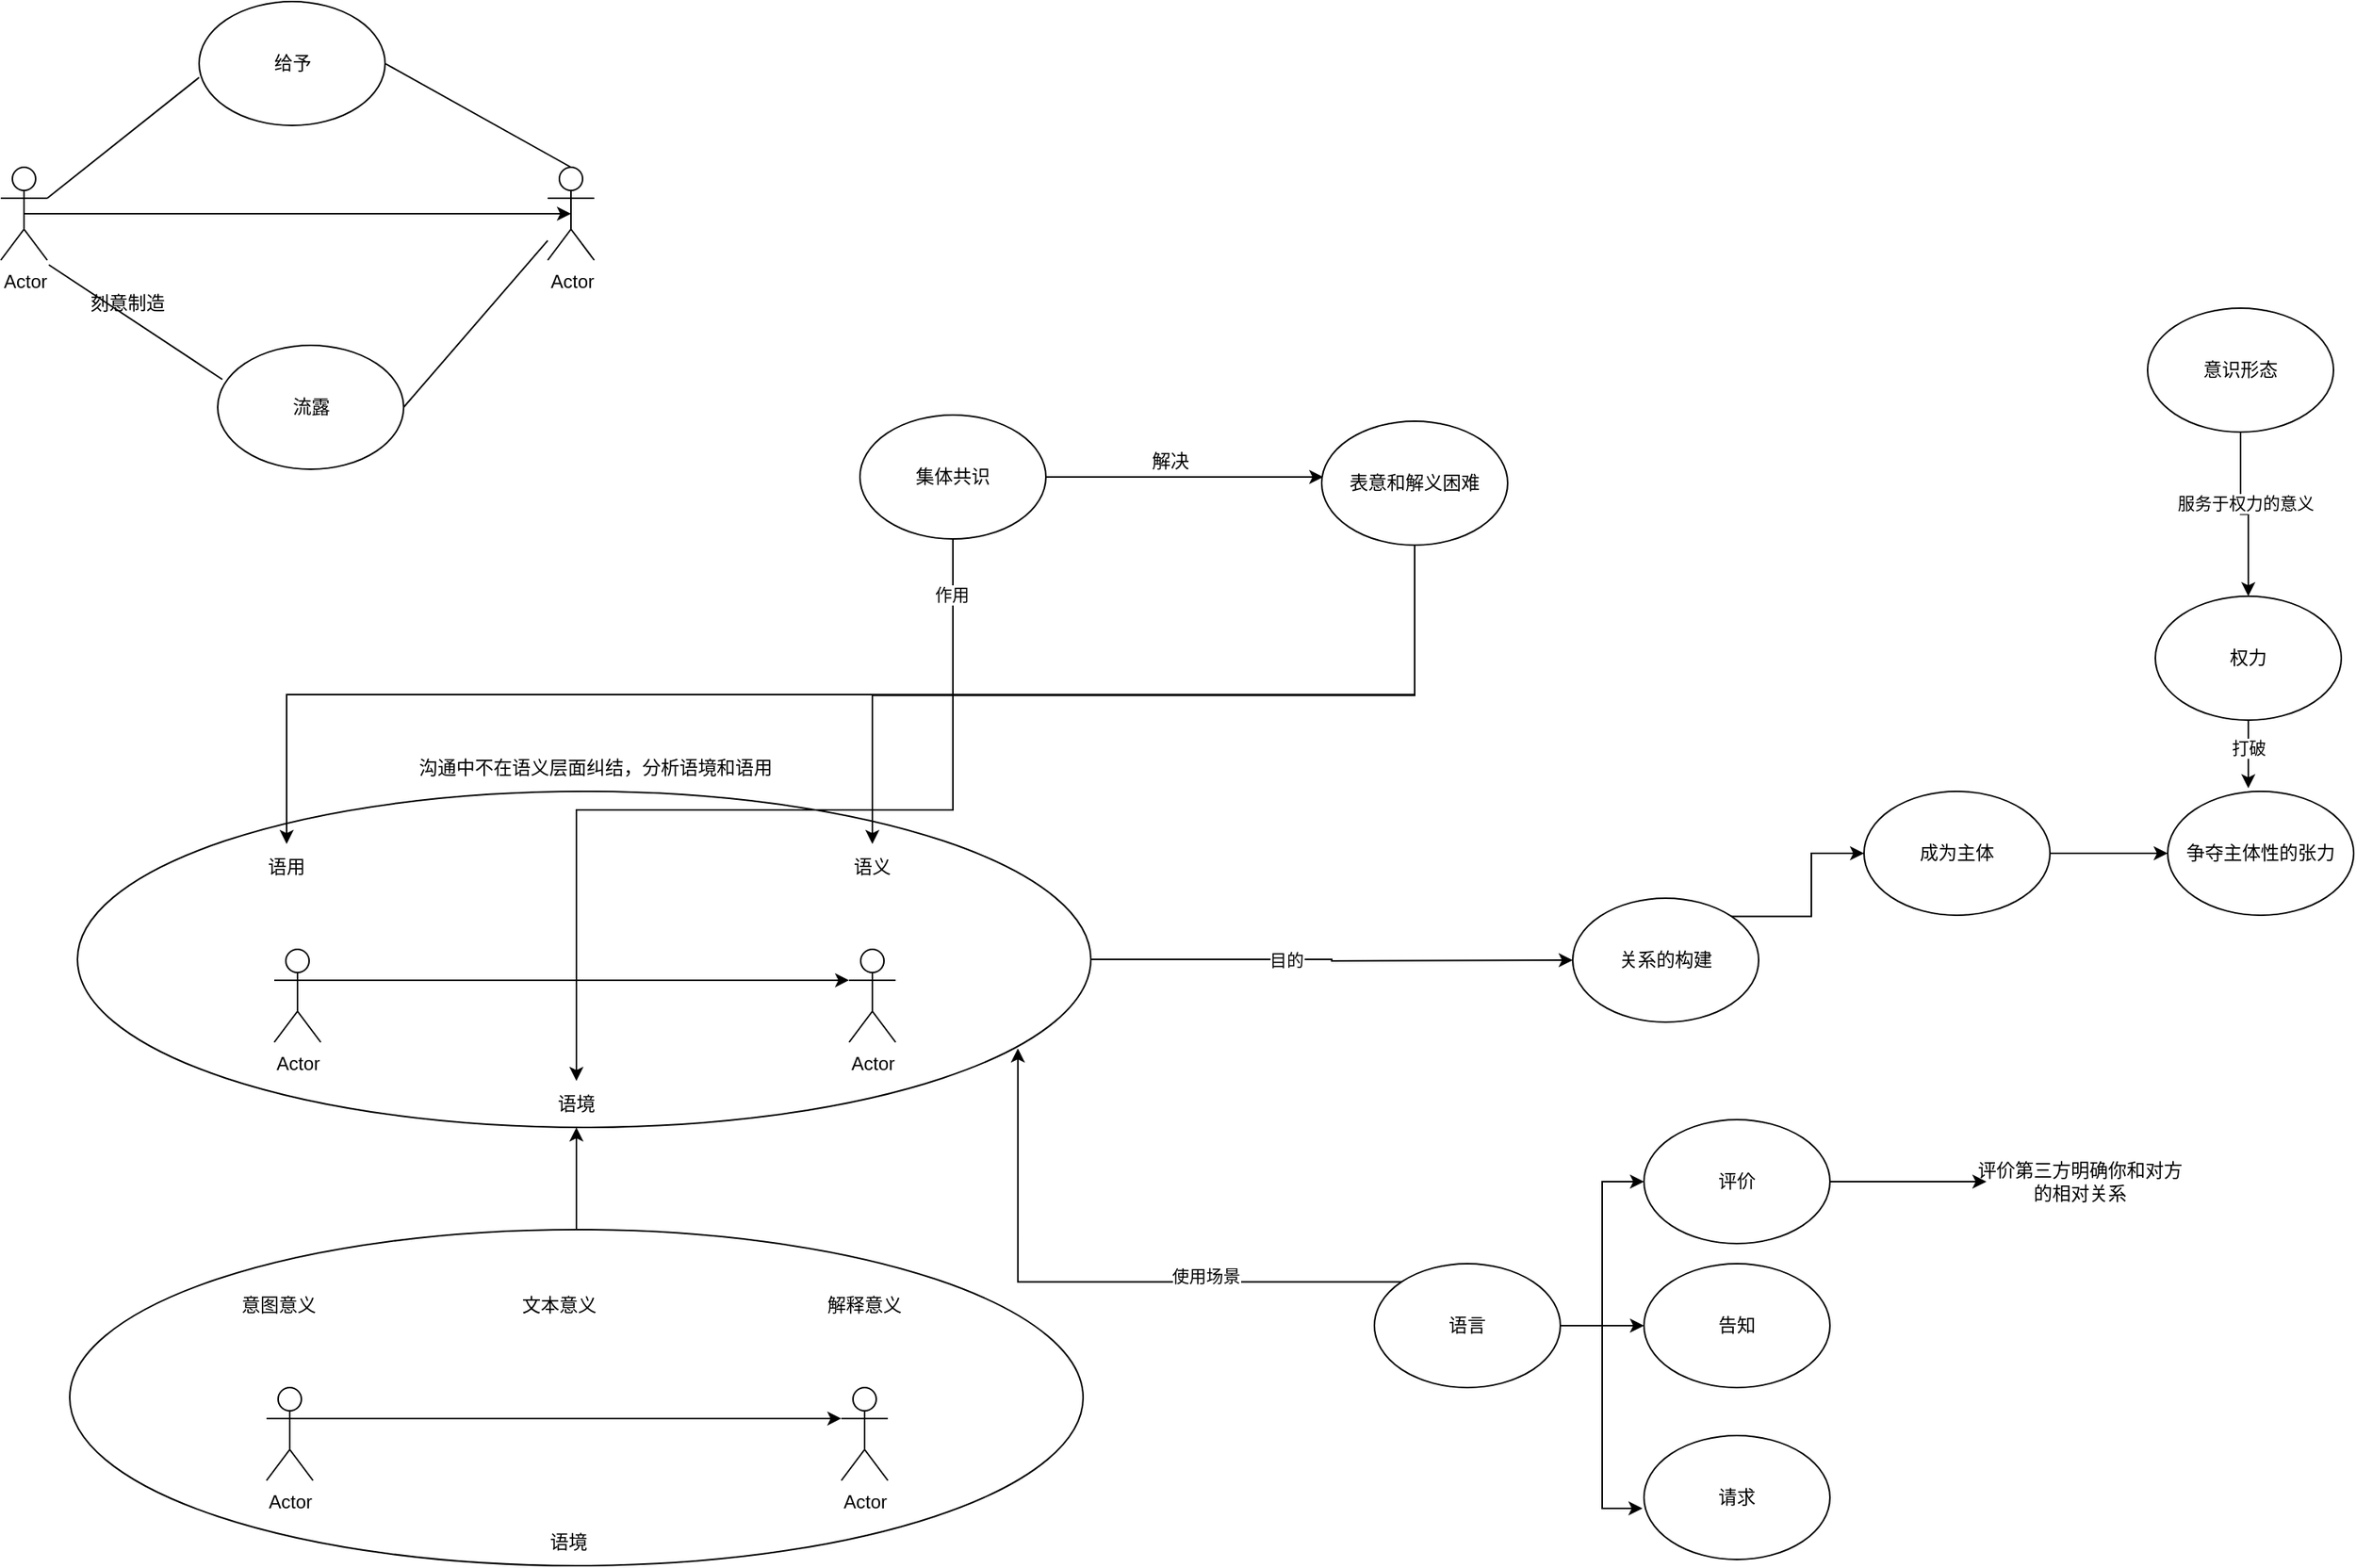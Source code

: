 <mxfile version="26.2.14">
  <diagram name="第 1 页" id="Piw5T7MXbblmhNBR5o4A">
    <mxGraphModel dx="2465" dy="1143" grid="0" gridSize="10" guides="1" tooltips="1" connect="1" arrows="1" fold="1" page="0" pageScale="1" pageWidth="827" pageHeight="1169" math="0" shadow="0">
      <root>
        <mxCell id="0" />
        <mxCell id="1" parent="0" />
        <mxCell id="XfJyNjeOXQn5qkBohxfI-43" style="edgeStyle=orthogonalEdgeStyle;rounded=0;orthogonalLoop=1;jettySize=auto;html=1;exitX=0.5;exitY=0;exitDx=0;exitDy=0;entryX=0.5;entryY=1;entryDx=0;entryDy=0;" edge="1" parent="1" source="XfJyNjeOXQn5qkBohxfI-26" target="XfJyNjeOXQn5qkBohxfI-35">
          <mxGeometry relative="1" as="geometry" />
        </mxCell>
        <mxCell id="XfJyNjeOXQn5qkBohxfI-26" value="" style="ellipse;whiteSpace=wrap;html=1;" vertex="1" parent="1">
          <mxGeometry x="-597" y="721" width="654" height="217" as="geometry" />
        </mxCell>
        <mxCell id="XfJyNjeOXQn5qkBohxfI-1" value="Actor" style="shape=umlActor;verticalLabelPosition=bottom;verticalAlign=top;html=1;outlineConnect=0;" vertex="1" parent="1">
          <mxGeometry x="-641.5" y="35" width="30" height="60" as="geometry" />
        </mxCell>
        <mxCell id="XfJyNjeOXQn5qkBohxfI-5" value="Actor" style="shape=umlActor;verticalLabelPosition=bottom;verticalAlign=top;html=1;outlineConnect=0;" vertex="1" parent="1">
          <mxGeometry x="-288.5" y="35" width="30" height="60" as="geometry" />
        </mxCell>
        <mxCell id="XfJyNjeOXQn5qkBohxfI-6" value="给予" style="ellipse;whiteSpace=wrap;html=1;" vertex="1" parent="1">
          <mxGeometry x="-513.5" y="-72" width="120" height="80" as="geometry" />
        </mxCell>
        <mxCell id="XfJyNjeOXQn5qkBohxfI-7" value="流露" style="ellipse;whiteSpace=wrap;html=1;" vertex="1" parent="1">
          <mxGeometry x="-501.5" y="150" width="120" height="80" as="geometry" />
        </mxCell>
        <mxCell id="XfJyNjeOXQn5qkBohxfI-8" value="" style="endArrow=none;html=1;rounded=0;entryX=0;entryY=0.613;entryDx=0;entryDy=0;entryPerimeter=0;exitX=1;exitY=0.333;exitDx=0;exitDy=0;exitPerimeter=0;" edge="1" parent="1" source="XfJyNjeOXQn5qkBohxfI-1" target="XfJyNjeOXQn5qkBohxfI-6">
          <mxGeometry width="50" height="50" relative="1" as="geometry">
            <mxPoint x="-591.5" y="41" as="sourcePoint" />
            <mxPoint x="-541.5" y="-9" as="targetPoint" />
          </mxGeometry>
        </mxCell>
        <mxCell id="XfJyNjeOXQn5qkBohxfI-13" value="" style="endArrow=none;html=1;rounded=0;exitX=0.025;exitY=0.275;exitDx=0;exitDy=0;exitPerimeter=0;" edge="1" parent="1" source="XfJyNjeOXQn5qkBohxfI-7">
          <mxGeometry width="50" height="50" relative="1" as="geometry">
            <mxPoint x="-613.5" y="158" as="sourcePoint" />
            <mxPoint x="-610.5" y="98" as="targetPoint" />
          </mxGeometry>
        </mxCell>
        <mxCell id="XfJyNjeOXQn5qkBohxfI-15" style="edgeStyle=orthogonalEdgeStyle;rounded=0;orthogonalLoop=1;jettySize=auto;html=1;exitX=0.5;exitY=0.5;exitDx=0;exitDy=0;exitPerimeter=0;entryX=0.5;entryY=0.5;entryDx=0;entryDy=0;entryPerimeter=0;" edge="1" parent="1" source="XfJyNjeOXQn5qkBohxfI-1" target="XfJyNjeOXQn5qkBohxfI-5">
          <mxGeometry relative="1" as="geometry" />
        </mxCell>
        <mxCell id="XfJyNjeOXQn5qkBohxfI-17" value="" style="endArrow=none;html=1;rounded=0;entryX=1;entryY=0.5;entryDx=0;entryDy=0;exitX=0.5;exitY=0;exitDx=0;exitDy=0;exitPerimeter=0;" edge="1" parent="1" source="XfJyNjeOXQn5qkBohxfI-5" target="XfJyNjeOXQn5qkBohxfI-6">
          <mxGeometry width="50" height="50" relative="1" as="geometry">
            <mxPoint x="-362.5" y="14" as="sourcePoint" />
            <mxPoint x="-312.5" y="-36" as="targetPoint" />
          </mxGeometry>
        </mxCell>
        <mxCell id="XfJyNjeOXQn5qkBohxfI-18" value="" style="endArrow=none;html=1;rounded=0;" edge="1" parent="1" target="XfJyNjeOXQn5qkBohxfI-5">
          <mxGeometry width="50" height="50" relative="1" as="geometry">
            <mxPoint x="-381.5" y="190" as="sourcePoint" />
            <mxPoint x="-331.5" y="140" as="targetPoint" />
          </mxGeometry>
        </mxCell>
        <mxCell id="XfJyNjeOXQn5qkBohxfI-19" value="刻意制造" style="text;html=1;align=center;verticalAlign=middle;resizable=0;points=[];autosize=1;strokeColor=none;fillColor=none;" vertex="1" parent="1">
          <mxGeometry x="-593.5" y="110" width="66" height="26" as="geometry" />
        </mxCell>
        <mxCell id="XfJyNjeOXQn5qkBohxfI-20" value="Actor" style="shape=umlActor;verticalLabelPosition=bottom;verticalAlign=top;html=1;outlineConnect=0;" vertex="1" parent="1">
          <mxGeometry x="-470" y="823" width="30" height="60" as="geometry" />
        </mxCell>
        <mxCell id="XfJyNjeOXQn5qkBohxfI-21" value="Actor" style="shape=umlActor;verticalLabelPosition=bottom;verticalAlign=top;html=1;outlineConnect=0;" vertex="1" parent="1">
          <mxGeometry x="-99" y="823" width="30" height="60" as="geometry" />
        </mxCell>
        <mxCell id="XfJyNjeOXQn5qkBohxfI-22" style="edgeStyle=orthogonalEdgeStyle;rounded=0;orthogonalLoop=1;jettySize=auto;html=1;exitX=1;exitY=0.333;exitDx=0;exitDy=0;exitPerimeter=0;entryX=0;entryY=0.333;entryDx=0;entryDy=0;entryPerimeter=0;" edge="1" parent="1" source="XfJyNjeOXQn5qkBohxfI-20" target="XfJyNjeOXQn5qkBohxfI-21">
          <mxGeometry relative="1" as="geometry" />
        </mxCell>
        <mxCell id="XfJyNjeOXQn5qkBohxfI-23" value="文本意义" style="text;html=1;align=center;verticalAlign=middle;whiteSpace=wrap;rounded=0;" vertex="1" parent="1">
          <mxGeometry x="-311" y="755" width="60" height="30" as="geometry" />
        </mxCell>
        <mxCell id="XfJyNjeOXQn5qkBohxfI-24" value="意图意义" style="text;html=1;align=center;verticalAlign=middle;whiteSpace=wrap;rounded=0;" vertex="1" parent="1">
          <mxGeometry x="-492" y="755" width="60" height="30" as="geometry" />
        </mxCell>
        <mxCell id="XfJyNjeOXQn5qkBohxfI-25" value="解释意义" style="text;html=1;align=center;verticalAlign=middle;whiteSpace=wrap;rounded=0;" vertex="1" parent="1">
          <mxGeometry x="-114" y="755" width="60" height="30" as="geometry" />
        </mxCell>
        <mxCell id="XfJyNjeOXQn5qkBohxfI-27" value="语境" style="text;html=1;align=center;verticalAlign=middle;whiteSpace=wrap;rounded=0;" vertex="1" parent="1">
          <mxGeometry x="-305" y="908" width="60" height="30" as="geometry" />
        </mxCell>
        <mxCell id="XfJyNjeOXQn5qkBohxfI-50" style="edgeStyle=orthogonalEdgeStyle;rounded=0;orthogonalLoop=1;jettySize=auto;html=1;exitX=1;exitY=0.5;exitDx=0;exitDy=0;" edge="1" parent="1" source="XfJyNjeOXQn5qkBohxfI-28">
          <mxGeometry relative="1" as="geometry">
            <mxPoint x="373" y="547" as="targetPoint" />
          </mxGeometry>
        </mxCell>
        <mxCell id="XfJyNjeOXQn5qkBohxfI-51" value="目的" style="edgeLabel;html=1;align=center;verticalAlign=middle;resizable=0;points=[];" vertex="1" connectable="0" parent="XfJyNjeOXQn5qkBohxfI-50">
          <mxGeometry x="-0.192" relative="1" as="geometry">
            <mxPoint as="offset" />
          </mxGeometry>
        </mxCell>
        <mxCell id="XfJyNjeOXQn5qkBohxfI-28" value="" style="ellipse;whiteSpace=wrap;html=1;" vertex="1" parent="1">
          <mxGeometry x="-592" y="438" width="654" height="217" as="geometry" />
        </mxCell>
        <mxCell id="XfJyNjeOXQn5qkBohxfI-29" value="Actor" style="shape=umlActor;verticalLabelPosition=bottom;verticalAlign=top;html=1;outlineConnect=0;" vertex="1" parent="1">
          <mxGeometry x="-465" y="540" width="30" height="60" as="geometry" />
        </mxCell>
        <mxCell id="XfJyNjeOXQn5qkBohxfI-30" value="Actor" style="shape=umlActor;verticalLabelPosition=bottom;verticalAlign=top;html=1;outlineConnect=0;" vertex="1" parent="1">
          <mxGeometry x="-94" y="540" width="30" height="60" as="geometry" />
        </mxCell>
        <mxCell id="XfJyNjeOXQn5qkBohxfI-31" style="edgeStyle=orthogonalEdgeStyle;rounded=0;orthogonalLoop=1;jettySize=auto;html=1;exitX=1;exitY=0.333;exitDx=0;exitDy=0;exitPerimeter=0;entryX=0;entryY=0.333;entryDx=0;entryDy=0;entryPerimeter=0;" edge="1" parent="1" source="XfJyNjeOXQn5qkBohxfI-29" target="XfJyNjeOXQn5qkBohxfI-30">
          <mxGeometry relative="1" as="geometry" />
        </mxCell>
        <mxCell id="XfJyNjeOXQn5qkBohxfI-33" value="语用" style="text;html=1;align=center;verticalAlign=middle;whiteSpace=wrap;rounded=0;" vertex="1" parent="1">
          <mxGeometry x="-487" y="472" width="60" height="30" as="geometry" />
        </mxCell>
        <mxCell id="XfJyNjeOXQn5qkBohxfI-34" value="语义" style="text;html=1;align=center;verticalAlign=middle;whiteSpace=wrap;rounded=0;" vertex="1" parent="1">
          <mxGeometry x="-109" y="472" width="60" height="30" as="geometry" />
        </mxCell>
        <mxCell id="XfJyNjeOXQn5qkBohxfI-35" value="语境" style="text;html=1;align=center;verticalAlign=middle;whiteSpace=wrap;rounded=0;" vertex="1" parent="1">
          <mxGeometry x="-300" y="625" width="60" height="30" as="geometry" />
        </mxCell>
        <mxCell id="XfJyNjeOXQn5qkBohxfI-36" value="沟通中不在语义层面纠结，分析语境和语用" style="text;html=1;align=center;verticalAlign=middle;whiteSpace=wrap;rounded=0;" vertex="1" parent="1">
          <mxGeometry x="-421" y="408" width="327" height="30" as="geometry" />
        </mxCell>
        <mxCell id="XfJyNjeOXQn5qkBohxfI-38" style="edgeStyle=orthogonalEdgeStyle;rounded=0;orthogonalLoop=1;jettySize=auto;html=1;exitX=1;exitY=0.5;exitDx=0;exitDy=0;" edge="1" parent="1" source="XfJyNjeOXQn5qkBohxfI-37">
          <mxGeometry relative="1" as="geometry">
            <mxPoint x="212" y="235" as="targetPoint" />
          </mxGeometry>
        </mxCell>
        <mxCell id="XfJyNjeOXQn5qkBohxfI-47" style="edgeStyle=orthogonalEdgeStyle;rounded=0;orthogonalLoop=1;jettySize=auto;html=1;exitX=0.5;exitY=1;exitDx=0;exitDy=0;" edge="1" parent="1" source="XfJyNjeOXQn5qkBohxfI-37" target="XfJyNjeOXQn5qkBohxfI-35">
          <mxGeometry relative="1" as="geometry" />
        </mxCell>
        <mxCell id="XfJyNjeOXQn5qkBohxfI-48" value="作用" style="edgeLabel;html=1;align=center;verticalAlign=middle;resizable=0;points=[];" vertex="1" connectable="0" parent="XfJyNjeOXQn5qkBohxfI-47">
          <mxGeometry x="-0.879" y="-1" relative="1" as="geometry">
            <mxPoint as="offset" />
          </mxGeometry>
        </mxCell>
        <mxCell id="XfJyNjeOXQn5qkBohxfI-37" value="集体共识" style="ellipse;whiteSpace=wrap;html=1;" vertex="1" parent="1">
          <mxGeometry x="-87" y="195" width="120" height="80" as="geometry" />
        </mxCell>
        <mxCell id="XfJyNjeOXQn5qkBohxfI-39" value="解决" style="text;html=1;align=center;verticalAlign=middle;resizable=0;points=[];autosize=1;strokeColor=none;fillColor=none;" vertex="1" parent="1">
          <mxGeometry x="92" y="212" width="42" height="26" as="geometry" />
        </mxCell>
        <mxCell id="XfJyNjeOXQn5qkBohxfI-45" style="edgeStyle=orthogonalEdgeStyle;rounded=0;orthogonalLoop=1;jettySize=auto;html=1;exitX=0.5;exitY=1;exitDx=0;exitDy=0;" edge="1" parent="1" source="XfJyNjeOXQn5qkBohxfI-40" target="XfJyNjeOXQn5qkBohxfI-34">
          <mxGeometry relative="1" as="geometry">
            <Array as="points">
              <mxPoint x="271" y="376" />
              <mxPoint x="-79" y="376" />
            </Array>
          </mxGeometry>
        </mxCell>
        <mxCell id="XfJyNjeOXQn5qkBohxfI-46" style="edgeStyle=orthogonalEdgeStyle;rounded=0;orthogonalLoop=1;jettySize=auto;html=1;exitX=0.5;exitY=1;exitDx=0;exitDy=0;entryX=0.5;entryY=0;entryDx=0;entryDy=0;" edge="1" parent="1" source="XfJyNjeOXQn5qkBohxfI-40" target="XfJyNjeOXQn5qkBohxfI-33">
          <mxGeometry relative="1" as="geometry" />
        </mxCell>
        <mxCell id="XfJyNjeOXQn5qkBohxfI-40" value="表意和解义困难" style="ellipse;whiteSpace=wrap;html=1;" vertex="1" parent="1">
          <mxGeometry x="211" y="199" width="120" height="80" as="geometry" />
        </mxCell>
        <mxCell id="XfJyNjeOXQn5qkBohxfI-54" style="edgeStyle=orthogonalEdgeStyle;rounded=0;orthogonalLoop=1;jettySize=auto;html=1;exitX=1;exitY=0;exitDx=0;exitDy=0;" edge="1" parent="1" source="XfJyNjeOXQn5qkBohxfI-52" target="XfJyNjeOXQn5qkBohxfI-53">
          <mxGeometry relative="1" as="geometry" />
        </mxCell>
        <mxCell id="XfJyNjeOXQn5qkBohxfI-52" value="关系的构建" style="ellipse;whiteSpace=wrap;html=1;" vertex="1" parent="1">
          <mxGeometry x="373" y="507" width="120" height="80" as="geometry" />
        </mxCell>
        <mxCell id="XfJyNjeOXQn5qkBohxfI-56" style="edgeStyle=orthogonalEdgeStyle;rounded=0;orthogonalLoop=1;jettySize=auto;html=1;exitX=1;exitY=0.5;exitDx=0;exitDy=0;entryX=0;entryY=0.5;entryDx=0;entryDy=0;" edge="1" parent="1" source="XfJyNjeOXQn5qkBohxfI-53" target="XfJyNjeOXQn5qkBohxfI-55">
          <mxGeometry relative="1" as="geometry" />
        </mxCell>
        <mxCell id="XfJyNjeOXQn5qkBohxfI-53" value="成为主体" style="ellipse;whiteSpace=wrap;html=1;" vertex="1" parent="1">
          <mxGeometry x="561" y="438" width="120" height="80" as="geometry" />
        </mxCell>
        <mxCell id="XfJyNjeOXQn5qkBohxfI-55" value="争夺主体性的张力" style="ellipse;whiteSpace=wrap;html=1;" vertex="1" parent="1">
          <mxGeometry x="757" y="438" width="120" height="80" as="geometry" />
        </mxCell>
        <mxCell id="XfJyNjeOXQn5qkBohxfI-58" style="edgeStyle=orthogonalEdgeStyle;rounded=0;orthogonalLoop=1;jettySize=auto;html=1;exitX=0.5;exitY=1;exitDx=0;exitDy=0;" edge="1" parent="1" source="XfJyNjeOXQn5qkBohxfI-57">
          <mxGeometry relative="1" as="geometry">
            <mxPoint x="809" y="436" as="targetPoint" />
          </mxGeometry>
        </mxCell>
        <mxCell id="XfJyNjeOXQn5qkBohxfI-59" value="打破" style="edgeLabel;html=1;align=center;verticalAlign=middle;resizable=0;points=[];" vertex="1" connectable="0" parent="XfJyNjeOXQn5qkBohxfI-58">
          <mxGeometry x="-0.191" relative="1" as="geometry">
            <mxPoint as="offset" />
          </mxGeometry>
        </mxCell>
        <mxCell id="XfJyNjeOXQn5qkBohxfI-57" value="权力" style="ellipse;whiteSpace=wrap;html=1;" vertex="1" parent="1">
          <mxGeometry x="749" y="312" width="120" height="80" as="geometry" />
        </mxCell>
        <mxCell id="XfJyNjeOXQn5qkBohxfI-61" style="edgeStyle=orthogonalEdgeStyle;rounded=0;orthogonalLoop=1;jettySize=auto;html=1;" edge="1" parent="1" source="XfJyNjeOXQn5qkBohxfI-60" target="XfJyNjeOXQn5qkBohxfI-57">
          <mxGeometry relative="1" as="geometry" />
        </mxCell>
        <mxCell id="XfJyNjeOXQn5qkBohxfI-62" value="服务于权力的意义" style="edgeLabel;html=1;align=center;verticalAlign=middle;resizable=0;points=[];" vertex="1" connectable="0" parent="XfJyNjeOXQn5qkBohxfI-61">
          <mxGeometry x="-0.171" y="3" relative="1" as="geometry">
            <mxPoint as="offset" />
          </mxGeometry>
        </mxCell>
        <mxCell id="XfJyNjeOXQn5qkBohxfI-60" value="意识形态" style="ellipse;whiteSpace=wrap;html=1;" vertex="1" parent="1">
          <mxGeometry x="744" y="126" width="120" height="80" as="geometry" />
        </mxCell>
        <mxCell id="XfJyNjeOXQn5qkBohxfI-69" style="edgeStyle=orthogonalEdgeStyle;rounded=0;orthogonalLoop=1;jettySize=auto;html=1;exitX=1;exitY=0.5;exitDx=0;exitDy=0;entryX=0;entryY=0.5;entryDx=0;entryDy=0;" edge="1" parent="1" source="XfJyNjeOXQn5qkBohxfI-63" target="XfJyNjeOXQn5qkBohxfI-66">
          <mxGeometry relative="1" as="geometry">
            <Array as="points">
              <mxPoint x="392" y="783" />
              <mxPoint x="392" y="690" />
            </Array>
          </mxGeometry>
        </mxCell>
        <mxCell id="XfJyNjeOXQn5qkBohxfI-70" style="edgeStyle=orthogonalEdgeStyle;rounded=0;orthogonalLoop=1;jettySize=auto;html=1;exitX=1;exitY=0.5;exitDx=0;exitDy=0;" edge="1" parent="1" source="XfJyNjeOXQn5qkBohxfI-63" target="XfJyNjeOXQn5qkBohxfI-67">
          <mxGeometry relative="1" as="geometry" />
        </mxCell>
        <mxCell id="XfJyNjeOXQn5qkBohxfI-63" value="语言" style="ellipse;whiteSpace=wrap;html=1;" vertex="1" parent="1">
          <mxGeometry x="245" y="743" width="120" height="80" as="geometry" />
        </mxCell>
        <mxCell id="XfJyNjeOXQn5qkBohxfI-64" style="edgeStyle=orthogonalEdgeStyle;rounded=0;orthogonalLoop=1;jettySize=auto;html=1;exitX=0;exitY=0;exitDx=0;exitDy=0;entryX=0.928;entryY=0.765;entryDx=0;entryDy=0;entryPerimeter=0;" edge="1" parent="1" source="XfJyNjeOXQn5qkBohxfI-63" target="XfJyNjeOXQn5qkBohxfI-28">
          <mxGeometry relative="1" as="geometry" />
        </mxCell>
        <mxCell id="XfJyNjeOXQn5qkBohxfI-65" value="使用场景" style="edgeLabel;html=1;align=center;verticalAlign=middle;resizable=0;points=[];" vertex="1" connectable="0" parent="XfJyNjeOXQn5qkBohxfI-64">
          <mxGeometry x="-0.364" y="-4" relative="1" as="geometry">
            <mxPoint as="offset" />
          </mxGeometry>
        </mxCell>
        <mxCell id="XfJyNjeOXQn5qkBohxfI-72" style="edgeStyle=orthogonalEdgeStyle;rounded=0;orthogonalLoop=1;jettySize=auto;html=1;exitX=1;exitY=0.5;exitDx=0;exitDy=0;" edge="1" parent="1" source="XfJyNjeOXQn5qkBohxfI-66">
          <mxGeometry relative="1" as="geometry">
            <mxPoint x="640" y="690" as="targetPoint" />
          </mxGeometry>
        </mxCell>
        <mxCell id="XfJyNjeOXQn5qkBohxfI-66" value="评价" style="ellipse;whiteSpace=wrap;html=1;" vertex="1" parent="1">
          <mxGeometry x="419" y="650" width="120" height="80" as="geometry" />
        </mxCell>
        <mxCell id="XfJyNjeOXQn5qkBohxfI-67" value="告知" style="ellipse;whiteSpace=wrap;html=1;" vertex="1" parent="1">
          <mxGeometry x="419" y="743" width="120" height="80" as="geometry" />
        </mxCell>
        <mxCell id="XfJyNjeOXQn5qkBohxfI-68" value="请求" style="ellipse;whiteSpace=wrap;html=1;" vertex="1" parent="1">
          <mxGeometry x="419" y="854" width="120" height="80" as="geometry" />
        </mxCell>
        <mxCell id="XfJyNjeOXQn5qkBohxfI-71" style="edgeStyle=orthogonalEdgeStyle;rounded=0;orthogonalLoop=1;jettySize=auto;html=1;exitX=1;exitY=0.5;exitDx=0;exitDy=0;entryX=-0.008;entryY=0.588;entryDx=0;entryDy=0;entryPerimeter=0;" edge="1" parent="1" source="XfJyNjeOXQn5qkBohxfI-63" target="XfJyNjeOXQn5qkBohxfI-68">
          <mxGeometry relative="1" as="geometry" />
        </mxCell>
        <mxCell id="XfJyNjeOXQn5qkBohxfI-73" value="评价第三方明确你和对方的相对关系" style="text;html=1;align=center;verticalAlign=middle;whiteSpace=wrap;rounded=0;" vertex="1" parent="1">
          <mxGeometry x="632" y="665" width="137" height="50" as="geometry" />
        </mxCell>
      </root>
    </mxGraphModel>
  </diagram>
</mxfile>
